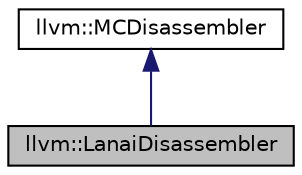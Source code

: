 digraph "llvm::LanaiDisassembler"
{
 // LATEX_PDF_SIZE
  bgcolor="transparent";
  edge [fontname="Helvetica",fontsize="10",labelfontname="Helvetica",labelfontsize="10"];
  node [fontname="Helvetica",fontsize="10",shape=record];
  Node1 [label="llvm::LanaiDisassembler",height=0.2,width=0.4,color="black", fillcolor="grey75", style="filled", fontcolor="black",tooltip=" "];
  Node2 -> Node1 [dir="back",color="midnightblue",fontsize="10",style="solid",fontname="Helvetica"];
  Node2 [label="llvm::MCDisassembler",height=0.2,width=0.4,color="black",URL="$classllvm_1_1MCDisassembler.html",tooltip="Superclass for all disassemblers."];
}
